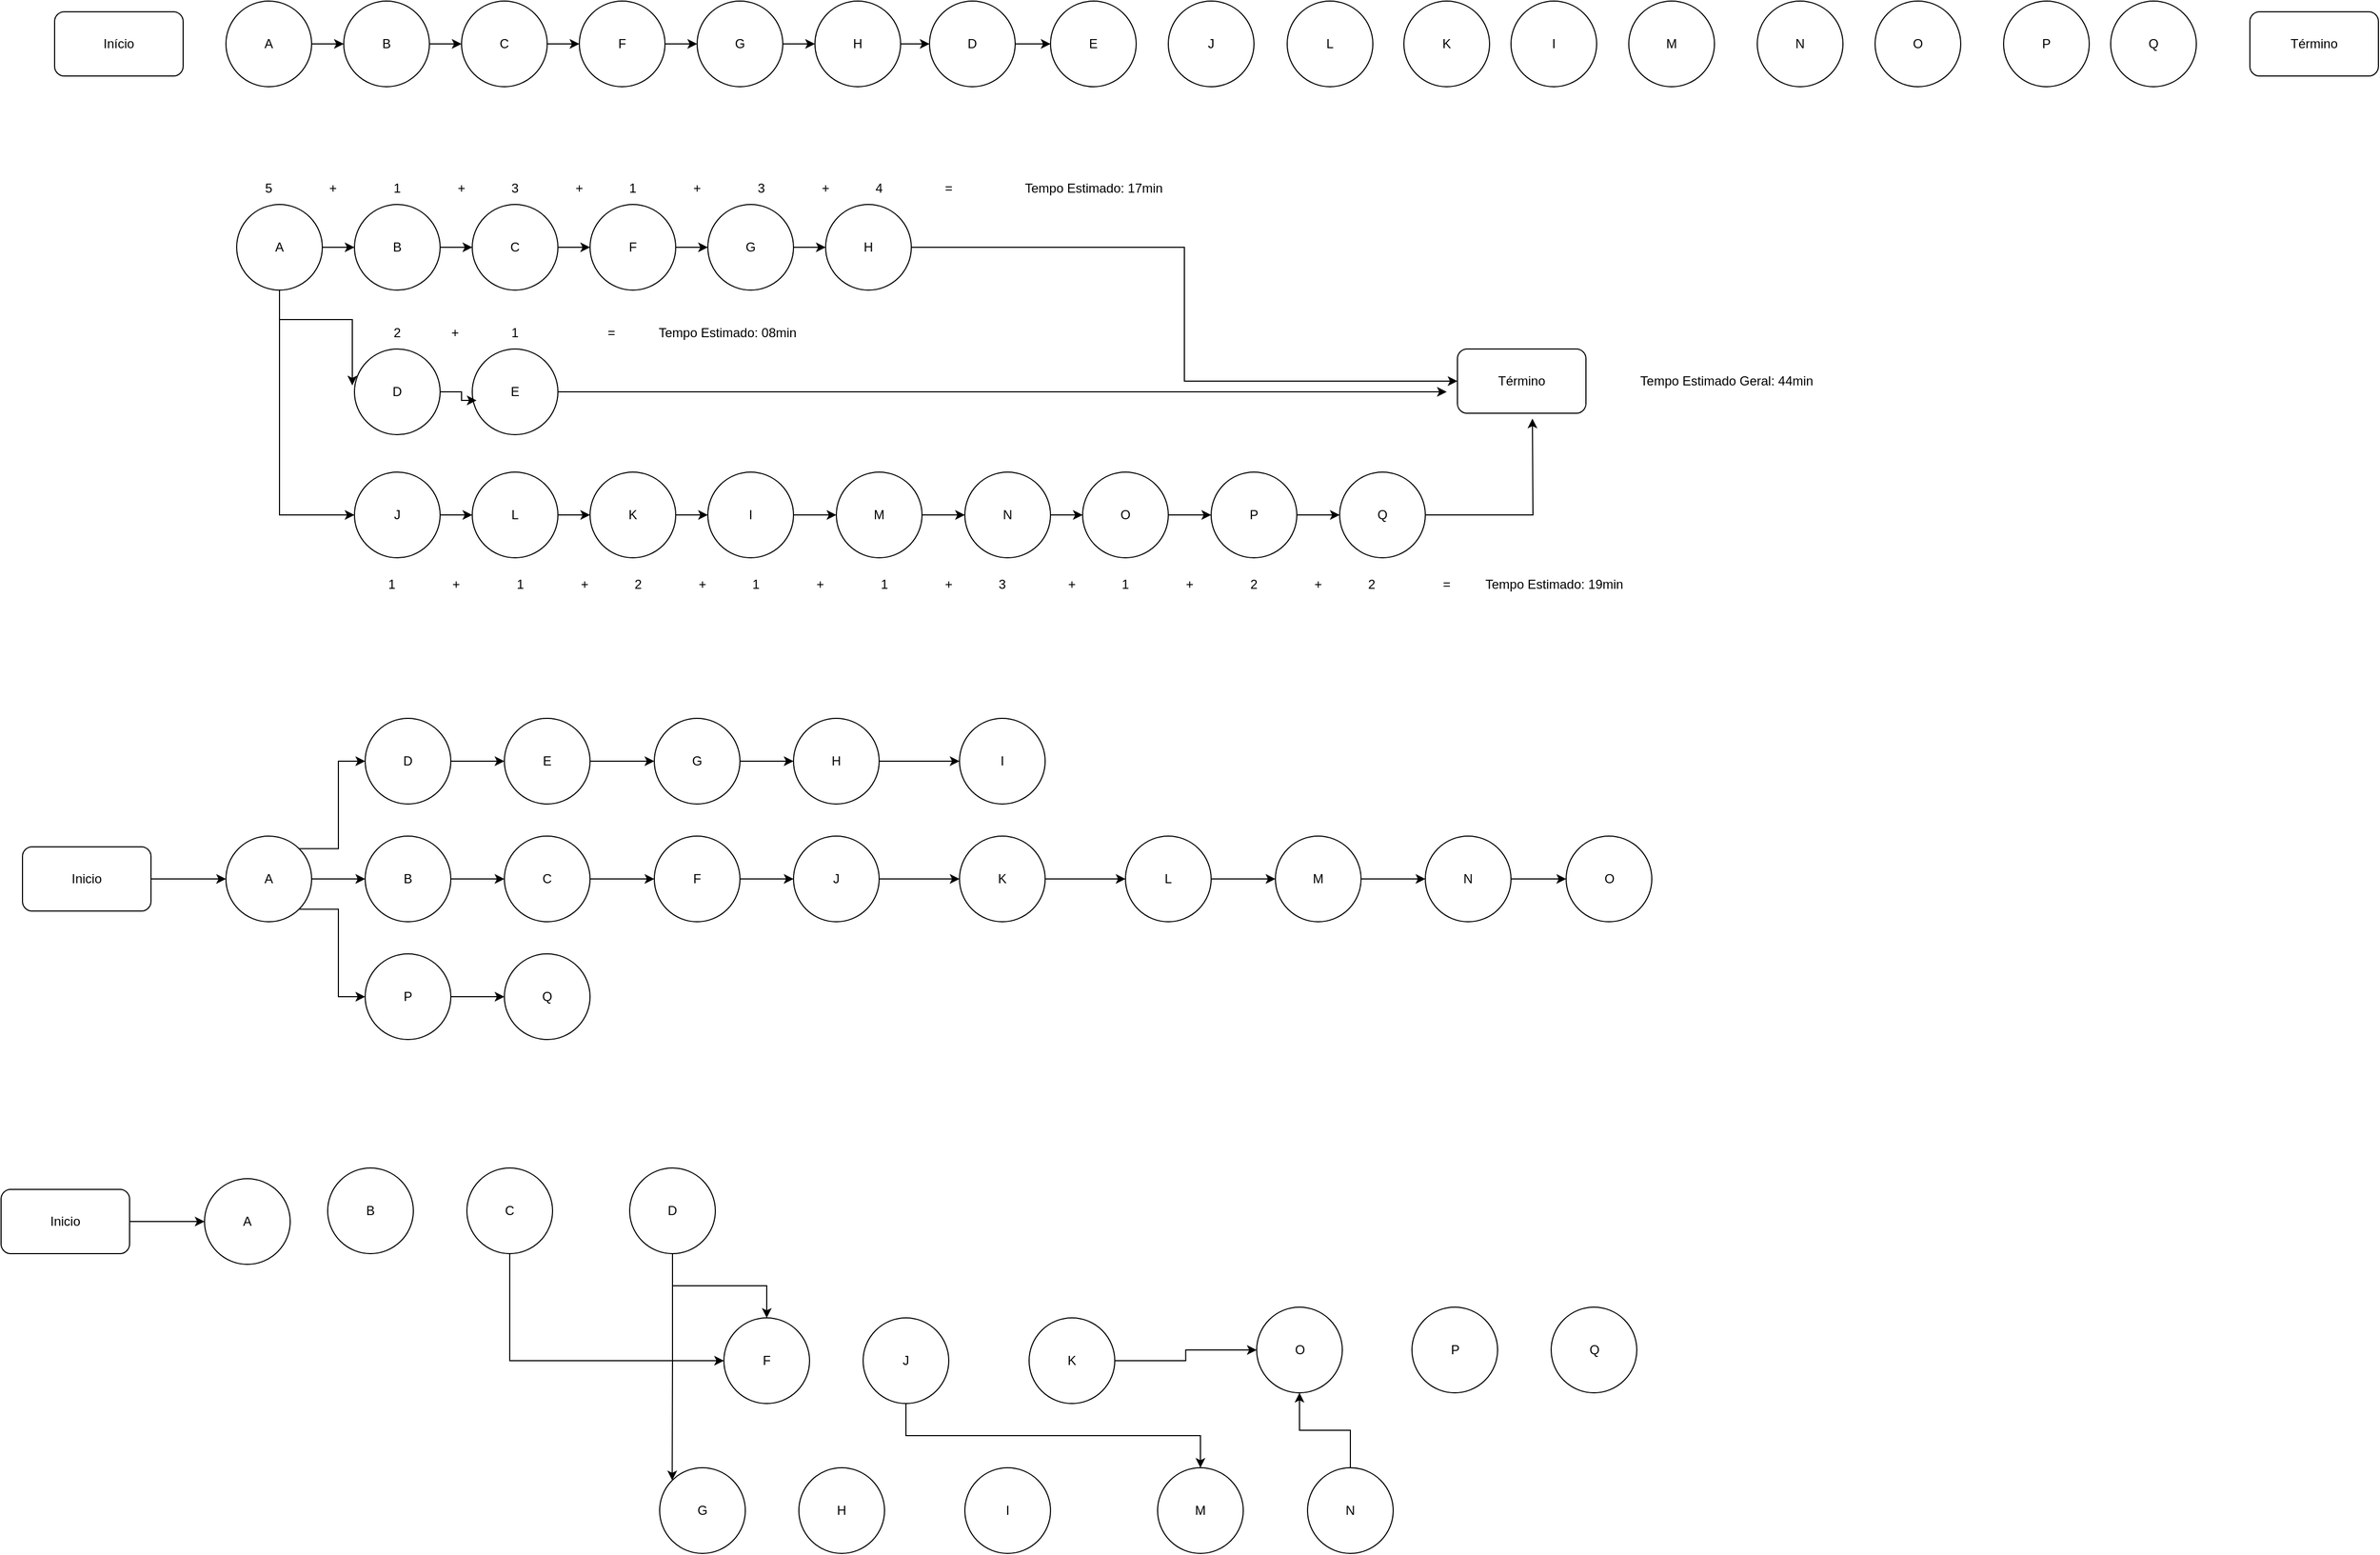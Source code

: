 <mxfile version="22.0.6" type="github">
  <diagram name="Página-1" id="EeEMfRmvSeRJ9JPgg5A5">
    <mxGraphModel dx="2485" dy="897" grid="1" gridSize="10" guides="1" tooltips="1" connect="1" arrows="1" fold="1" page="1" pageScale="1" pageWidth="827" pageHeight="1169" math="0" shadow="0">
      <root>
        <mxCell id="0" />
        <mxCell id="1" parent="0" />
        <mxCell id="ircmWR_Xl4GF2j0K4Pb5-1" value="Início" style="rounded=1;whiteSpace=wrap;html=1;" parent="1" vertex="1">
          <mxGeometry x="10" y="270" width="120" height="60" as="geometry" />
        </mxCell>
        <mxCell id="ircmWR_Xl4GF2j0K4Pb5-17" style="edgeStyle=orthogonalEdgeStyle;rounded=0;orthogonalLoop=1;jettySize=auto;html=1;exitX=1;exitY=0.5;exitDx=0;exitDy=0;" parent="1" source="ircmWR_Xl4GF2j0K4Pb5-3" target="ircmWR_Xl4GF2j0K4Pb5-4" edge="1">
          <mxGeometry relative="1" as="geometry" />
        </mxCell>
        <mxCell id="ircmWR_Xl4GF2j0K4Pb5-3" value="A" style="ellipse;whiteSpace=wrap;html=1;aspect=fixed;" parent="1" vertex="1">
          <mxGeometry x="170" y="260" width="80" height="80" as="geometry" />
        </mxCell>
        <mxCell id="ircmWR_Xl4GF2j0K4Pb5-19" style="edgeStyle=orthogonalEdgeStyle;rounded=0;orthogonalLoop=1;jettySize=auto;html=1;exitX=1;exitY=0.5;exitDx=0;exitDy=0;entryX=0;entryY=0.5;entryDx=0;entryDy=0;" parent="1" source="ircmWR_Xl4GF2j0K4Pb5-4" target="ircmWR_Xl4GF2j0K4Pb5-5" edge="1">
          <mxGeometry relative="1" as="geometry" />
        </mxCell>
        <mxCell id="ircmWR_Xl4GF2j0K4Pb5-4" value="B" style="ellipse;whiteSpace=wrap;html=1;aspect=fixed;" parent="1" vertex="1">
          <mxGeometry x="280" y="260" width="80" height="80" as="geometry" />
        </mxCell>
        <mxCell id="ircmWR_Xl4GF2j0K4Pb5-21" style="edgeStyle=orthogonalEdgeStyle;rounded=0;orthogonalLoop=1;jettySize=auto;html=1;exitX=1;exitY=0.5;exitDx=0;exitDy=0;entryX=0;entryY=0.5;entryDx=0;entryDy=0;" parent="1" source="ircmWR_Xl4GF2j0K4Pb5-5" target="ircmWR_Xl4GF2j0K4Pb5-6" edge="1">
          <mxGeometry relative="1" as="geometry" />
        </mxCell>
        <mxCell id="ircmWR_Xl4GF2j0K4Pb5-5" value="C" style="ellipse;whiteSpace=wrap;html=1;aspect=fixed;" parent="1" vertex="1">
          <mxGeometry x="390" y="260" width="80" height="80" as="geometry" />
        </mxCell>
        <mxCell id="ircmWR_Xl4GF2j0K4Pb5-22" style="edgeStyle=orthogonalEdgeStyle;rounded=0;orthogonalLoop=1;jettySize=auto;html=1;exitX=1;exitY=0.5;exitDx=0;exitDy=0;entryX=0;entryY=0.5;entryDx=0;entryDy=0;" parent="1" source="ircmWR_Xl4GF2j0K4Pb5-6" target="ircmWR_Xl4GF2j0K4Pb5-7" edge="1">
          <mxGeometry relative="1" as="geometry" />
        </mxCell>
        <mxCell id="ircmWR_Xl4GF2j0K4Pb5-6" value="F" style="ellipse;whiteSpace=wrap;html=1;aspect=fixed;" parent="1" vertex="1">
          <mxGeometry x="500" y="260" width="80" height="80" as="geometry" />
        </mxCell>
        <mxCell id="ircmWR_Xl4GF2j0K4Pb5-26" value="" style="edgeStyle=orthogonalEdgeStyle;rounded=0;orthogonalLoop=1;jettySize=auto;html=1;" parent="1" source="ircmWR_Xl4GF2j0K4Pb5-7" target="ircmWR_Xl4GF2j0K4Pb5-25" edge="1">
          <mxGeometry relative="1" as="geometry" />
        </mxCell>
        <mxCell id="ircmWR_Xl4GF2j0K4Pb5-7" value="G" style="ellipse;whiteSpace=wrap;html=1;aspect=fixed;" parent="1" vertex="1">
          <mxGeometry x="610" y="260" width="80" height="80" as="geometry" />
        </mxCell>
        <mxCell id="ircmWR_Xl4GF2j0K4Pb5-28" value="" style="edgeStyle=orthogonalEdgeStyle;rounded=0;orthogonalLoop=1;jettySize=auto;html=1;" parent="1" source="ircmWR_Xl4GF2j0K4Pb5-9" target="ircmWR_Xl4GF2j0K4Pb5-10" edge="1">
          <mxGeometry relative="1" as="geometry" />
        </mxCell>
        <mxCell id="ircmWR_Xl4GF2j0K4Pb5-9" value="D" style="ellipse;whiteSpace=wrap;html=1;aspect=fixed;" parent="1" vertex="1">
          <mxGeometry x="827" y="260" width="80" height="80" as="geometry" />
        </mxCell>
        <mxCell id="ircmWR_Xl4GF2j0K4Pb5-10" value="E" style="ellipse;whiteSpace=wrap;html=1;aspect=fixed;" parent="1" vertex="1">
          <mxGeometry x="940" y="260" width="80" height="80" as="geometry" />
        </mxCell>
        <mxCell id="ircmWR_Xl4GF2j0K4Pb5-11" value="J" style="ellipse;whiteSpace=wrap;html=1;aspect=fixed;" parent="1" vertex="1">
          <mxGeometry x="1050" y="260" width="80" height="80" as="geometry" />
        </mxCell>
        <mxCell id="ircmWR_Xl4GF2j0K4Pb5-27" value="" style="edgeStyle=orthogonalEdgeStyle;rounded=0;orthogonalLoop=1;jettySize=auto;html=1;" parent="1" source="ircmWR_Xl4GF2j0K4Pb5-25" target="ircmWR_Xl4GF2j0K4Pb5-9" edge="1">
          <mxGeometry relative="1" as="geometry" />
        </mxCell>
        <mxCell id="ircmWR_Xl4GF2j0K4Pb5-25" value="H" style="ellipse;whiteSpace=wrap;html=1;aspect=fixed;" parent="1" vertex="1">
          <mxGeometry x="720" y="260" width="80" height="80" as="geometry" />
        </mxCell>
        <mxCell id="ircmWR_Xl4GF2j0K4Pb5-29" value="L" style="ellipse;whiteSpace=wrap;html=1;aspect=fixed;" parent="1" vertex="1">
          <mxGeometry x="1161" y="260" width="80" height="80" as="geometry" />
        </mxCell>
        <mxCell id="ircmWR_Xl4GF2j0K4Pb5-30" value="I" style="ellipse;whiteSpace=wrap;html=1;aspect=fixed;" parent="1" vertex="1">
          <mxGeometry x="1370" y="260" width="80" height="80" as="geometry" />
        </mxCell>
        <mxCell id="ircmWR_Xl4GF2j0K4Pb5-31" value="K" style="ellipse;whiteSpace=wrap;html=1;aspect=fixed;" parent="1" vertex="1">
          <mxGeometry x="1270" y="260" width="80" height="80" as="geometry" />
        </mxCell>
        <mxCell id="ircmWR_Xl4GF2j0K4Pb5-32" value="M" style="ellipse;whiteSpace=wrap;html=1;aspect=fixed;" parent="1" vertex="1">
          <mxGeometry x="1480" y="260" width="80" height="80" as="geometry" />
        </mxCell>
        <mxCell id="ircmWR_Xl4GF2j0K4Pb5-33" value="N" style="ellipse;whiteSpace=wrap;html=1;aspect=fixed;" parent="1" vertex="1">
          <mxGeometry x="1600" y="260" width="80" height="80" as="geometry" />
        </mxCell>
        <mxCell id="ircmWR_Xl4GF2j0K4Pb5-34" value="O" style="ellipse;whiteSpace=wrap;html=1;aspect=fixed;" parent="1" vertex="1">
          <mxGeometry x="1710" y="260" width="80" height="80" as="geometry" />
        </mxCell>
        <mxCell id="ircmWR_Xl4GF2j0K4Pb5-35" value="P" style="ellipse;whiteSpace=wrap;html=1;aspect=fixed;" parent="1" vertex="1">
          <mxGeometry x="1830" y="260" width="80" height="80" as="geometry" />
        </mxCell>
        <mxCell id="ircmWR_Xl4GF2j0K4Pb5-36" value="Q" style="ellipse;whiteSpace=wrap;html=1;aspect=fixed;" parent="1" vertex="1">
          <mxGeometry x="1930" y="260" width="80" height="80" as="geometry" />
        </mxCell>
        <mxCell id="ircmWR_Xl4GF2j0K4Pb5-37" value="Término" style="rounded=1;whiteSpace=wrap;html=1;" parent="1" vertex="1">
          <mxGeometry x="2060" y="270" width="120" height="60" as="geometry" />
        </mxCell>
        <mxCell id="ircmWR_Xl4GF2j0K4Pb5-40" value="D" style="ellipse;whiteSpace=wrap;html=1;aspect=fixed;" parent="1" vertex="1">
          <mxGeometry x="290" y="585" width="80" height="80" as="geometry" />
        </mxCell>
        <mxCell id="ircmWR_Xl4GF2j0K4Pb5-41" style="edgeStyle=orthogonalEdgeStyle;rounded=0;orthogonalLoop=1;jettySize=auto;html=1;exitX=1;exitY=0.5;exitDx=0;exitDy=0;" parent="1" source="ircmWR_Xl4GF2j0K4Pb5-42" target="ircmWR_Xl4GF2j0K4Pb5-44" edge="1">
          <mxGeometry relative="1" as="geometry" />
        </mxCell>
        <mxCell id="KS4emDd78Om9CeZLH3dW-4" style="edgeStyle=orthogonalEdgeStyle;rounded=0;orthogonalLoop=1;jettySize=auto;html=1;entryX=0;entryY=0.5;entryDx=0;entryDy=0;exitX=0.5;exitY=1;exitDx=0;exitDy=0;" parent="1" source="ircmWR_Xl4GF2j0K4Pb5-42" target="ircmWR_Xl4GF2j0K4Pb5-66" edge="1">
          <mxGeometry relative="1" as="geometry" />
        </mxCell>
        <mxCell id="ircmWR_Xl4GF2j0K4Pb5-42" value="A" style="ellipse;whiteSpace=wrap;html=1;aspect=fixed;" parent="1" vertex="1">
          <mxGeometry x="180" y="450" width="80" height="80" as="geometry" />
        </mxCell>
        <mxCell id="ircmWR_Xl4GF2j0K4Pb5-43" style="edgeStyle=orthogonalEdgeStyle;rounded=0;orthogonalLoop=1;jettySize=auto;html=1;exitX=1;exitY=0.5;exitDx=0;exitDy=0;entryX=0;entryY=0.5;entryDx=0;entryDy=0;" parent="1" source="ircmWR_Xl4GF2j0K4Pb5-44" target="ircmWR_Xl4GF2j0K4Pb5-46" edge="1">
          <mxGeometry relative="1" as="geometry" />
        </mxCell>
        <mxCell id="ircmWR_Xl4GF2j0K4Pb5-44" value="B" style="ellipse;whiteSpace=wrap;html=1;aspect=fixed;" parent="1" vertex="1">
          <mxGeometry x="290" y="450" width="80" height="80" as="geometry" />
        </mxCell>
        <mxCell id="ircmWR_Xl4GF2j0K4Pb5-45" style="edgeStyle=orthogonalEdgeStyle;rounded=0;orthogonalLoop=1;jettySize=auto;html=1;exitX=1;exitY=0.5;exitDx=0;exitDy=0;entryX=0;entryY=0.5;entryDx=0;entryDy=0;" parent="1" source="ircmWR_Xl4GF2j0K4Pb5-46" target="ircmWR_Xl4GF2j0K4Pb5-48" edge="1">
          <mxGeometry relative="1" as="geometry" />
        </mxCell>
        <mxCell id="ircmWR_Xl4GF2j0K4Pb5-46" value="C" style="ellipse;whiteSpace=wrap;html=1;aspect=fixed;" parent="1" vertex="1">
          <mxGeometry x="400" y="450" width="80" height="80" as="geometry" />
        </mxCell>
        <mxCell id="ircmWR_Xl4GF2j0K4Pb5-47" style="edgeStyle=orthogonalEdgeStyle;rounded=0;orthogonalLoop=1;jettySize=auto;html=1;exitX=1;exitY=0.5;exitDx=0;exitDy=0;entryX=0;entryY=0.5;entryDx=0;entryDy=0;" parent="1" source="ircmWR_Xl4GF2j0K4Pb5-48" target="ircmWR_Xl4GF2j0K4Pb5-50" edge="1">
          <mxGeometry relative="1" as="geometry" />
        </mxCell>
        <mxCell id="ircmWR_Xl4GF2j0K4Pb5-48" value="F" style="ellipse;whiteSpace=wrap;html=1;aspect=fixed;" parent="1" vertex="1">
          <mxGeometry x="510" y="450" width="80" height="80" as="geometry" />
        </mxCell>
        <mxCell id="ircmWR_Xl4GF2j0K4Pb5-49" value="" style="edgeStyle=orthogonalEdgeStyle;rounded=0;orthogonalLoop=1;jettySize=auto;html=1;" parent="1" source="ircmWR_Xl4GF2j0K4Pb5-50" target="ircmWR_Xl4GF2j0K4Pb5-52" edge="1">
          <mxGeometry relative="1" as="geometry" />
        </mxCell>
        <mxCell id="ircmWR_Xl4GF2j0K4Pb5-50" value="G" style="ellipse;whiteSpace=wrap;html=1;aspect=fixed;" parent="1" vertex="1">
          <mxGeometry x="620" y="450" width="80" height="80" as="geometry" />
        </mxCell>
        <mxCell id="ircmWR_Xl4GF2j0K4Pb5-51" value="" style="edgeStyle=orthogonalEdgeStyle;rounded=0;orthogonalLoop=1;jettySize=auto;html=1;entryX=0;entryY=0.5;entryDx=0;entryDy=0;" parent="1" source="ircmWR_Xl4GF2j0K4Pb5-52" target="ircmWR_Xl4GF2j0K4Pb5-75" edge="1">
          <mxGeometry relative="1" as="geometry">
            <mxPoint x="837" y="490" as="targetPoint" />
          </mxGeometry>
        </mxCell>
        <mxCell id="ircmWR_Xl4GF2j0K4Pb5-52" value="H" style="ellipse;whiteSpace=wrap;html=1;aspect=fixed;" parent="1" vertex="1">
          <mxGeometry x="730" y="450" width="80" height="80" as="geometry" />
        </mxCell>
        <mxCell id="KS4emDd78Om9CeZLH3dW-6" style="edgeStyle=orthogonalEdgeStyle;rounded=0;orthogonalLoop=1;jettySize=auto;html=1;exitX=1;exitY=0.5;exitDx=0;exitDy=0;" parent="1" source="ircmWR_Xl4GF2j0K4Pb5-65" edge="1">
          <mxGeometry relative="1" as="geometry">
            <mxPoint x="1310" y="625" as="targetPoint" />
          </mxGeometry>
        </mxCell>
        <mxCell id="ircmWR_Xl4GF2j0K4Pb5-65" value="E" style="ellipse;whiteSpace=wrap;html=1;aspect=fixed;" parent="1" vertex="1">
          <mxGeometry x="400" y="585" width="80" height="80" as="geometry" />
        </mxCell>
        <mxCell id="KS4emDd78Om9CeZLH3dW-5" style="edgeStyle=orthogonalEdgeStyle;rounded=0;orthogonalLoop=1;jettySize=auto;html=1;exitX=1;exitY=0.5;exitDx=0;exitDy=0;entryX=0;entryY=0.5;entryDx=0;entryDy=0;" parent="1" source="ircmWR_Xl4GF2j0K4Pb5-66" target="ircmWR_Xl4GF2j0K4Pb5-67" edge="1">
          <mxGeometry relative="1" as="geometry" />
        </mxCell>
        <mxCell id="ircmWR_Xl4GF2j0K4Pb5-66" value="J" style="ellipse;whiteSpace=wrap;html=1;aspect=fixed;" parent="1" vertex="1">
          <mxGeometry x="290" y="700" width="80" height="80" as="geometry" />
        </mxCell>
        <mxCell id="KS4emDd78Om9CeZLH3dW-8" style="edgeStyle=orthogonalEdgeStyle;rounded=0;orthogonalLoop=1;jettySize=auto;html=1;exitX=1;exitY=0.5;exitDx=0;exitDy=0;" parent="1" source="ircmWR_Xl4GF2j0K4Pb5-67" target="ircmWR_Xl4GF2j0K4Pb5-68" edge="1">
          <mxGeometry relative="1" as="geometry" />
        </mxCell>
        <mxCell id="ircmWR_Xl4GF2j0K4Pb5-67" value="L" style="ellipse;whiteSpace=wrap;html=1;aspect=fixed;" parent="1" vertex="1">
          <mxGeometry x="400" y="700" width="80" height="80" as="geometry" />
        </mxCell>
        <mxCell id="KS4emDd78Om9CeZLH3dW-9" style="edgeStyle=orthogonalEdgeStyle;rounded=0;orthogonalLoop=1;jettySize=auto;html=1;exitX=1;exitY=0.5;exitDx=0;exitDy=0;entryX=0;entryY=0.5;entryDx=0;entryDy=0;" parent="1" source="ircmWR_Xl4GF2j0K4Pb5-68" target="ircmWR_Xl4GF2j0K4Pb5-69" edge="1">
          <mxGeometry relative="1" as="geometry" />
        </mxCell>
        <mxCell id="ircmWR_Xl4GF2j0K4Pb5-68" value="K" style="ellipse;whiteSpace=wrap;html=1;aspect=fixed;" parent="1" vertex="1">
          <mxGeometry x="510" y="700" width="80" height="80" as="geometry" />
        </mxCell>
        <mxCell id="KS4emDd78Om9CeZLH3dW-10" style="edgeStyle=orthogonalEdgeStyle;rounded=0;orthogonalLoop=1;jettySize=auto;html=1;exitX=1;exitY=0.5;exitDx=0;exitDy=0;entryX=0;entryY=0.5;entryDx=0;entryDy=0;" parent="1" source="ircmWR_Xl4GF2j0K4Pb5-69" target="ircmWR_Xl4GF2j0K4Pb5-70" edge="1">
          <mxGeometry relative="1" as="geometry" />
        </mxCell>
        <mxCell id="ircmWR_Xl4GF2j0K4Pb5-69" value="I" style="ellipse;whiteSpace=wrap;html=1;aspect=fixed;" parent="1" vertex="1">
          <mxGeometry x="620" y="700" width="80" height="80" as="geometry" />
        </mxCell>
        <mxCell id="KS4emDd78Om9CeZLH3dW-11" style="edgeStyle=orthogonalEdgeStyle;rounded=0;orthogonalLoop=1;jettySize=auto;html=1;exitX=1;exitY=0.5;exitDx=0;exitDy=0;entryX=0;entryY=0.5;entryDx=0;entryDy=0;" parent="1" source="ircmWR_Xl4GF2j0K4Pb5-70" target="ircmWR_Xl4GF2j0K4Pb5-71" edge="1">
          <mxGeometry relative="1" as="geometry" />
        </mxCell>
        <mxCell id="ircmWR_Xl4GF2j0K4Pb5-70" value="M" style="ellipse;whiteSpace=wrap;html=1;aspect=fixed;" parent="1" vertex="1">
          <mxGeometry x="740" y="700" width="80" height="80" as="geometry" />
        </mxCell>
        <mxCell id="KS4emDd78Om9CeZLH3dW-12" style="edgeStyle=orthogonalEdgeStyle;rounded=0;orthogonalLoop=1;jettySize=auto;html=1;exitX=1;exitY=0.5;exitDx=0;exitDy=0;entryX=0;entryY=0.5;entryDx=0;entryDy=0;" parent="1" source="ircmWR_Xl4GF2j0K4Pb5-71" target="ircmWR_Xl4GF2j0K4Pb5-72" edge="1">
          <mxGeometry relative="1" as="geometry" />
        </mxCell>
        <mxCell id="ircmWR_Xl4GF2j0K4Pb5-71" value="N" style="ellipse;whiteSpace=wrap;html=1;aspect=fixed;" parent="1" vertex="1">
          <mxGeometry x="860" y="700" width="80" height="80" as="geometry" />
        </mxCell>
        <mxCell id="KS4emDd78Om9CeZLH3dW-13" style="edgeStyle=orthogonalEdgeStyle;rounded=0;orthogonalLoop=1;jettySize=auto;html=1;exitX=1;exitY=0.5;exitDx=0;exitDy=0;" parent="1" source="ircmWR_Xl4GF2j0K4Pb5-72" target="ircmWR_Xl4GF2j0K4Pb5-73" edge="1">
          <mxGeometry relative="1" as="geometry" />
        </mxCell>
        <mxCell id="ircmWR_Xl4GF2j0K4Pb5-72" value="O" style="ellipse;whiteSpace=wrap;html=1;aspect=fixed;" parent="1" vertex="1">
          <mxGeometry x="970" y="700" width="80" height="80" as="geometry" />
        </mxCell>
        <mxCell id="KS4emDd78Om9CeZLH3dW-14" style="edgeStyle=orthogonalEdgeStyle;rounded=0;orthogonalLoop=1;jettySize=auto;html=1;exitX=1;exitY=0.5;exitDx=0;exitDy=0;" parent="1" source="ircmWR_Xl4GF2j0K4Pb5-73" target="ircmWR_Xl4GF2j0K4Pb5-74" edge="1">
          <mxGeometry relative="1" as="geometry" />
        </mxCell>
        <mxCell id="ircmWR_Xl4GF2j0K4Pb5-73" value="P" style="ellipse;whiteSpace=wrap;html=1;aspect=fixed;" parent="1" vertex="1">
          <mxGeometry x="1090" y="700" width="80" height="80" as="geometry" />
        </mxCell>
        <mxCell id="KS4emDd78Om9CeZLH3dW-7" style="edgeStyle=orthogonalEdgeStyle;rounded=0;orthogonalLoop=1;jettySize=auto;html=1;exitX=1;exitY=0.5;exitDx=0;exitDy=0;" parent="1" source="ircmWR_Xl4GF2j0K4Pb5-74" edge="1">
          <mxGeometry relative="1" as="geometry">
            <mxPoint x="1390" y="650" as="targetPoint" />
          </mxGeometry>
        </mxCell>
        <mxCell id="ircmWR_Xl4GF2j0K4Pb5-74" value="Q" style="ellipse;whiteSpace=wrap;html=1;aspect=fixed;" parent="1" vertex="1">
          <mxGeometry x="1210" y="700" width="80" height="80" as="geometry" />
        </mxCell>
        <mxCell id="ircmWR_Xl4GF2j0K4Pb5-75" value="Término" style="rounded=1;whiteSpace=wrap;html=1;" parent="1" vertex="1">
          <mxGeometry x="1320" y="585" width="120" height="60" as="geometry" />
        </mxCell>
        <mxCell id="KS4emDd78Om9CeZLH3dW-1" style="edgeStyle=orthogonalEdgeStyle;rounded=0;orthogonalLoop=1;jettySize=auto;html=1;exitX=0.5;exitY=1;exitDx=0;exitDy=0;entryX=-0.025;entryY=0.425;entryDx=0;entryDy=0;entryPerimeter=0;" parent="1" source="ircmWR_Xl4GF2j0K4Pb5-42" target="ircmWR_Xl4GF2j0K4Pb5-40" edge="1">
          <mxGeometry relative="1" as="geometry" />
        </mxCell>
        <mxCell id="KS4emDd78Om9CeZLH3dW-3" style="edgeStyle=orthogonalEdgeStyle;rounded=0;orthogonalLoop=1;jettySize=auto;html=1;entryX=0.05;entryY=0.6;entryDx=0;entryDy=0;entryPerimeter=0;" parent="1" source="ircmWR_Xl4GF2j0K4Pb5-40" target="ircmWR_Xl4GF2j0K4Pb5-65" edge="1">
          <mxGeometry relative="1" as="geometry" />
        </mxCell>
        <mxCell id="KS4emDd78Om9CeZLH3dW-15" value="5" style="text;html=1;strokeColor=none;fillColor=none;align=center;verticalAlign=middle;whiteSpace=wrap;rounded=0;" parent="1" vertex="1">
          <mxGeometry x="180" y="420" width="60" height="30" as="geometry" />
        </mxCell>
        <mxCell id="KS4emDd78Om9CeZLH3dW-16" value="1" style="text;html=1;strokeColor=none;fillColor=none;align=center;verticalAlign=middle;whiteSpace=wrap;rounded=0;" parent="1" vertex="1">
          <mxGeometry x="300" y="420" width="60" height="30" as="geometry" />
        </mxCell>
        <mxCell id="KS4emDd78Om9CeZLH3dW-17" value="3" style="text;html=1;strokeColor=none;fillColor=none;align=center;verticalAlign=middle;whiteSpace=wrap;rounded=0;" parent="1" vertex="1">
          <mxGeometry x="410" y="420" width="60" height="30" as="geometry" />
        </mxCell>
        <mxCell id="KS4emDd78Om9CeZLH3dW-18" value="+" style="text;html=1;strokeColor=none;fillColor=none;align=center;verticalAlign=middle;whiteSpace=wrap;rounded=0;" parent="1" vertex="1">
          <mxGeometry x="360" y="420" width="60" height="30" as="geometry" />
        </mxCell>
        <mxCell id="KS4emDd78Om9CeZLH3dW-19" value="+" style="text;html=1;strokeColor=none;fillColor=none;align=center;verticalAlign=middle;whiteSpace=wrap;rounded=0;" parent="1" vertex="1">
          <mxGeometry x="240" y="420" width="60" height="30" as="geometry" />
        </mxCell>
        <mxCell id="KS4emDd78Om9CeZLH3dW-20" value="1" style="text;html=1;strokeColor=none;fillColor=none;align=center;verticalAlign=middle;whiteSpace=wrap;rounded=0;" parent="1" vertex="1">
          <mxGeometry x="520" y="420" width="60" height="30" as="geometry" />
        </mxCell>
        <mxCell id="KS4emDd78Om9CeZLH3dW-21" value="3" style="text;html=1;strokeColor=none;fillColor=none;align=center;verticalAlign=middle;whiteSpace=wrap;rounded=0;" parent="1" vertex="1">
          <mxGeometry x="640" y="420" width="60" height="30" as="geometry" />
        </mxCell>
        <mxCell id="KS4emDd78Om9CeZLH3dW-22" value="4" style="text;html=1;strokeColor=none;fillColor=none;align=center;verticalAlign=middle;whiteSpace=wrap;rounded=0;" parent="1" vertex="1">
          <mxGeometry x="750" y="420" width="60" height="30" as="geometry" />
        </mxCell>
        <mxCell id="KS4emDd78Om9CeZLH3dW-23" value="+" style="text;html=1;strokeColor=none;fillColor=none;align=center;verticalAlign=middle;whiteSpace=wrap;rounded=0;" parent="1" vertex="1">
          <mxGeometry x="700" y="420" width="60" height="30" as="geometry" />
        </mxCell>
        <mxCell id="KS4emDd78Om9CeZLH3dW-24" value="+" style="text;html=1;strokeColor=none;fillColor=none;align=center;verticalAlign=middle;whiteSpace=wrap;rounded=0;" parent="1" vertex="1">
          <mxGeometry x="580" y="420" width="60" height="30" as="geometry" />
        </mxCell>
        <mxCell id="KS4emDd78Om9CeZLH3dW-25" value="1" style="text;html=1;strokeColor=none;fillColor=none;align=center;verticalAlign=middle;whiteSpace=wrap;rounded=0;" parent="1" vertex="1">
          <mxGeometry x="295" y="790" width="60" height="30" as="geometry" />
        </mxCell>
        <mxCell id="KS4emDd78Om9CeZLH3dW-26" value="1" style="text;html=1;strokeColor=none;fillColor=none;align=center;verticalAlign=middle;whiteSpace=wrap;rounded=0;" parent="1" vertex="1">
          <mxGeometry x="415" y="790" width="60" height="30" as="geometry" />
        </mxCell>
        <mxCell id="KS4emDd78Om9CeZLH3dW-27" value="2" style="text;html=1;strokeColor=none;fillColor=none;align=center;verticalAlign=middle;whiteSpace=wrap;rounded=0;" parent="1" vertex="1">
          <mxGeometry x="525" y="790" width="60" height="30" as="geometry" />
        </mxCell>
        <mxCell id="KS4emDd78Om9CeZLH3dW-28" value="+" style="text;html=1;strokeColor=none;fillColor=none;align=center;verticalAlign=middle;whiteSpace=wrap;rounded=0;" parent="1" vertex="1">
          <mxGeometry x="475" y="790" width="60" height="30" as="geometry" />
        </mxCell>
        <mxCell id="KS4emDd78Om9CeZLH3dW-29" value="+" style="text;html=1;strokeColor=none;fillColor=none;align=center;verticalAlign=middle;whiteSpace=wrap;rounded=0;" parent="1" vertex="1">
          <mxGeometry x="355" y="790" width="60" height="30" as="geometry" />
        </mxCell>
        <mxCell id="KS4emDd78Om9CeZLH3dW-30" value="1" style="text;html=1;strokeColor=none;fillColor=none;align=center;verticalAlign=middle;whiteSpace=wrap;rounded=0;" parent="1" vertex="1">
          <mxGeometry x="635" y="790" width="60" height="30" as="geometry" />
        </mxCell>
        <mxCell id="KS4emDd78Om9CeZLH3dW-31" value="1" style="text;html=1;strokeColor=none;fillColor=none;align=center;verticalAlign=middle;whiteSpace=wrap;rounded=0;" parent="1" vertex="1">
          <mxGeometry x="755" y="790" width="60" height="30" as="geometry" />
        </mxCell>
        <mxCell id="KS4emDd78Om9CeZLH3dW-32" value="3" style="text;html=1;strokeColor=none;fillColor=none;align=center;verticalAlign=middle;whiteSpace=wrap;rounded=0;" parent="1" vertex="1">
          <mxGeometry x="865" y="790" width="60" height="30" as="geometry" />
        </mxCell>
        <mxCell id="KS4emDd78Om9CeZLH3dW-33" value="+" style="text;html=1;strokeColor=none;fillColor=none;align=center;verticalAlign=middle;whiteSpace=wrap;rounded=0;" parent="1" vertex="1">
          <mxGeometry x="815" y="790" width="60" height="30" as="geometry" />
        </mxCell>
        <mxCell id="KS4emDd78Om9CeZLH3dW-34" value="+" style="text;html=1;strokeColor=none;fillColor=none;align=center;verticalAlign=middle;whiteSpace=wrap;rounded=0;" parent="1" vertex="1">
          <mxGeometry x="695" y="790" width="60" height="30" as="geometry" />
        </mxCell>
        <mxCell id="KS4emDd78Om9CeZLH3dW-35" value="1" style="text;html=1;strokeColor=none;fillColor=none;align=center;verticalAlign=middle;whiteSpace=wrap;rounded=0;" parent="1" vertex="1">
          <mxGeometry x="980" y="790" width="60" height="30" as="geometry" />
        </mxCell>
        <mxCell id="KS4emDd78Om9CeZLH3dW-36" value="2" style="text;html=1;strokeColor=none;fillColor=none;align=center;verticalAlign=middle;whiteSpace=wrap;rounded=0;" parent="1" vertex="1">
          <mxGeometry x="1100" y="790" width="60" height="30" as="geometry" />
        </mxCell>
        <mxCell id="KS4emDd78Om9CeZLH3dW-37" value="2" style="text;html=1;strokeColor=none;fillColor=none;align=center;verticalAlign=middle;whiteSpace=wrap;rounded=0;" parent="1" vertex="1">
          <mxGeometry x="1210" y="790" width="60" height="30" as="geometry" />
        </mxCell>
        <mxCell id="KS4emDd78Om9CeZLH3dW-38" value="+" style="text;html=1;strokeColor=none;fillColor=none;align=center;verticalAlign=middle;whiteSpace=wrap;rounded=0;" parent="1" vertex="1">
          <mxGeometry x="1160" y="790" width="60" height="30" as="geometry" />
        </mxCell>
        <mxCell id="KS4emDd78Om9CeZLH3dW-39" value="+" style="text;html=1;strokeColor=none;fillColor=none;align=center;verticalAlign=middle;whiteSpace=wrap;rounded=0;" parent="1" vertex="1">
          <mxGeometry x="1040" y="790" width="60" height="30" as="geometry" />
        </mxCell>
        <mxCell id="KS4emDd78Om9CeZLH3dW-40" value="+" style="text;html=1;strokeColor=none;fillColor=none;align=center;verticalAlign=middle;whiteSpace=wrap;rounded=0;" parent="1" vertex="1">
          <mxGeometry x="470" y="420" width="60" height="30" as="geometry" />
        </mxCell>
        <mxCell id="KS4emDd78Om9CeZLH3dW-41" value="+" style="text;html=1;strokeColor=none;fillColor=none;align=center;verticalAlign=middle;whiteSpace=wrap;rounded=0;" parent="1" vertex="1">
          <mxGeometry x="585" y="790" width="60" height="30" as="geometry" />
        </mxCell>
        <mxCell id="KS4emDd78Om9CeZLH3dW-42" value="2" style="text;html=1;strokeColor=none;fillColor=none;align=center;verticalAlign=middle;whiteSpace=wrap;rounded=0;" parent="1" vertex="1">
          <mxGeometry x="300" y="555" width="60" height="30" as="geometry" />
        </mxCell>
        <mxCell id="KS4emDd78Om9CeZLH3dW-43" value="1" style="text;html=1;strokeColor=none;fillColor=none;align=center;verticalAlign=middle;whiteSpace=wrap;rounded=0;" parent="1" vertex="1">
          <mxGeometry x="410" y="555" width="60" height="30" as="geometry" />
        </mxCell>
        <mxCell id="KS4emDd78Om9CeZLH3dW-44" value="+" style="text;html=1;strokeColor=none;fillColor=none;align=center;verticalAlign=middle;whiteSpace=wrap;rounded=0;" parent="1" vertex="1">
          <mxGeometry x="354" y="555" width="60" height="30" as="geometry" />
        </mxCell>
        <mxCell id="KS4emDd78Om9CeZLH3dW-45" value="+" style="text;html=1;strokeColor=none;fillColor=none;align=center;verticalAlign=middle;whiteSpace=wrap;rounded=0;" parent="1" vertex="1">
          <mxGeometry x="930" y="790" width="60" height="30" as="geometry" />
        </mxCell>
        <mxCell id="KS4emDd78Om9CeZLH3dW-46" value="=" style="text;html=1;strokeColor=none;fillColor=none;align=center;verticalAlign=middle;whiteSpace=wrap;rounded=0;" parent="1" vertex="1">
          <mxGeometry x="1280" y="790" width="60" height="30" as="geometry" />
        </mxCell>
        <mxCell id="KS4emDd78Om9CeZLH3dW-47" value="=" style="text;html=1;strokeColor=none;fillColor=none;align=center;verticalAlign=middle;whiteSpace=wrap;rounded=0;" parent="1" vertex="1">
          <mxGeometry x="500" y="555" width="60" height="30" as="geometry" />
        </mxCell>
        <mxCell id="KS4emDd78Om9CeZLH3dW-48" value="=" style="text;html=1;strokeColor=none;fillColor=none;align=center;verticalAlign=middle;whiteSpace=wrap;rounded=0;" parent="1" vertex="1">
          <mxGeometry x="815" y="420" width="60" height="30" as="geometry" />
        </mxCell>
        <mxCell id="KS4emDd78Om9CeZLH3dW-49" value="Tempo Estimado: 17min " style="text;html=1;strokeColor=none;fillColor=none;align=center;verticalAlign=middle;whiteSpace=wrap;rounded=0;" parent="1" vertex="1">
          <mxGeometry x="888.5" y="420" width="183" height="30" as="geometry" />
        </mxCell>
        <mxCell id="KS4emDd78Om9CeZLH3dW-51" value="Tempo Estimado: 08min " style="text;html=1;strokeColor=none;fillColor=none;align=center;verticalAlign=middle;whiteSpace=wrap;rounded=0;" parent="1" vertex="1">
          <mxGeometry x="547" y="555" width="183" height="30" as="geometry" />
        </mxCell>
        <mxCell id="KS4emDd78Om9CeZLH3dW-52" value="Tempo Estimado: 19min " style="text;html=1;strokeColor=none;fillColor=none;align=center;verticalAlign=middle;whiteSpace=wrap;rounded=0;" parent="1" vertex="1">
          <mxGeometry x="1318.5" y="790" width="183" height="30" as="geometry" />
        </mxCell>
        <mxCell id="KS4emDd78Om9CeZLH3dW-53" value="Tempo Estimado Geral: 44min " style="text;html=1;strokeColor=none;fillColor=none;align=center;verticalAlign=middle;whiteSpace=wrap;rounded=0;" parent="1" vertex="1">
          <mxGeometry x="1480" y="600" width="183" height="30" as="geometry" />
        </mxCell>
        <mxCell id="JCgPp3oasXsGVFcbqvuT-49" style="edgeStyle=orthogonalEdgeStyle;rounded=0;orthogonalLoop=1;jettySize=auto;html=1;exitX=1;exitY=0.5;exitDx=0;exitDy=0;entryX=0;entryY=0.5;entryDx=0;entryDy=0;" edge="1" parent="1" source="JCgPp3oasXsGVFcbqvuT-1" target="JCgPp3oasXsGVFcbqvuT-8">
          <mxGeometry relative="1" as="geometry" />
        </mxCell>
        <mxCell id="JCgPp3oasXsGVFcbqvuT-1" value="D" style="ellipse;whiteSpace=wrap;html=1;aspect=fixed;" vertex="1" parent="1">
          <mxGeometry x="300" y="930" width="80" height="80" as="geometry" />
        </mxCell>
        <mxCell id="JCgPp3oasXsGVFcbqvuT-21" style="edgeStyle=orthogonalEdgeStyle;rounded=0;orthogonalLoop=1;jettySize=auto;html=1;exitX=1;exitY=0.5;exitDx=0;exitDy=0;entryX=0;entryY=0.5;entryDx=0;entryDy=0;" edge="1" parent="1" source="JCgPp3oasXsGVFcbqvuT-2" target="JCgPp3oasXsGVFcbqvuT-3">
          <mxGeometry relative="1" as="geometry" />
        </mxCell>
        <mxCell id="JCgPp3oasXsGVFcbqvuT-22" style="edgeStyle=orthogonalEdgeStyle;rounded=0;orthogonalLoop=1;jettySize=auto;html=1;exitX=1;exitY=0;exitDx=0;exitDy=0;entryX=0;entryY=0.5;entryDx=0;entryDy=0;" edge="1" parent="1" source="JCgPp3oasXsGVFcbqvuT-2" target="JCgPp3oasXsGVFcbqvuT-1">
          <mxGeometry relative="1" as="geometry" />
        </mxCell>
        <mxCell id="JCgPp3oasXsGVFcbqvuT-23" style="edgeStyle=orthogonalEdgeStyle;rounded=0;orthogonalLoop=1;jettySize=auto;html=1;exitX=1;exitY=1;exitDx=0;exitDy=0;entryX=0;entryY=0.5;entryDx=0;entryDy=0;" edge="1" parent="1" source="JCgPp3oasXsGVFcbqvuT-2" target="JCgPp3oasXsGVFcbqvuT-16">
          <mxGeometry relative="1" as="geometry">
            <mxPoint x="300" y="1200" as="targetPoint" />
          </mxGeometry>
        </mxCell>
        <mxCell id="JCgPp3oasXsGVFcbqvuT-2" value="A" style="ellipse;whiteSpace=wrap;html=1;aspect=fixed;" vertex="1" parent="1">
          <mxGeometry x="170" y="1040" width="80" height="80" as="geometry" />
        </mxCell>
        <mxCell id="JCgPp3oasXsGVFcbqvuT-53" style="edgeStyle=orthogonalEdgeStyle;rounded=0;orthogonalLoop=1;jettySize=auto;html=1;exitX=1;exitY=0.5;exitDx=0;exitDy=0;" edge="1" parent="1" source="JCgPp3oasXsGVFcbqvuT-3" target="JCgPp3oasXsGVFcbqvuT-4">
          <mxGeometry relative="1" as="geometry" />
        </mxCell>
        <mxCell id="JCgPp3oasXsGVFcbqvuT-3" value="B" style="ellipse;whiteSpace=wrap;html=1;aspect=fixed;" vertex="1" parent="1">
          <mxGeometry x="300" y="1040" width="80" height="80" as="geometry" />
        </mxCell>
        <mxCell id="JCgPp3oasXsGVFcbqvuT-54" style="edgeStyle=orthogonalEdgeStyle;rounded=0;orthogonalLoop=1;jettySize=auto;html=1;exitX=1;exitY=0.5;exitDx=0;exitDy=0;entryX=0;entryY=0.5;entryDx=0;entryDy=0;" edge="1" parent="1" source="JCgPp3oasXsGVFcbqvuT-4" target="JCgPp3oasXsGVFcbqvuT-5">
          <mxGeometry relative="1" as="geometry" />
        </mxCell>
        <mxCell id="JCgPp3oasXsGVFcbqvuT-4" value="C" style="ellipse;whiteSpace=wrap;html=1;aspect=fixed;" vertex="1" parent="1">
          <mxGeometry x="430" y="1040" width="80" height="80" as="geometry" />
        </mxCell>
        <mxCell id="JCgPp3oasXsGVFcbqvuT-55" style="edgeStyle=orthogonalEdgeStyle;rounded=0;orthogonalLoop=1;jettySize=auto;html=1;exitX=1;exitY=0.5;exitDx=0;exitDy=0;" edge="1" parent="1" source="JCgPp3oasXsGVFcbqvuT-5" target="JCgPp3oasXsGVFcbqvuT-9">
          <mxGeometry relative="1" as="geometry" />
        </mxCell>
        <mxCell id="JCgPp3oasXsGVFcbqvuT-5" value="F" style="ellipse;whiteSpace=wrap;html=1;aspect=fixed;" vertex="1" parent="1">
          <mxGeometry x="570" y="1040" width="80" height="80" as="geometry" />
        </mxCell>
        <mxCell id="JCgPp3oasXsGVFcbqvuT-51" style="edgeStyle=orthogonalEdgeStyle;rounded=0;orthogonalLoop=1;jettySize=auto;html=1;exitX=1;exitY=0.5;exitDx=0;exitDy=0;" edge="1" parent="1" source="JCgPp3oasXsGVFcbqvuT-6" target="JCgPp3oasXsGVFcbqvuT-7">
          <mxGeometry relative="1" as="geometry" />
        </mxCell>
        <mxCell id="JCgPp3oasXsGVFcbqvuT-6" value="G" style="ellipse;whiteSpace=wrap;html=1;aspect=fixed;" vertex="1" parent="1">
          <mxGeometry x="570" y="930" width="80" height="80" as="geometry" />
        </mxCell>
        <mxCell id="JCgPp3oasXsGVFcbqvuT-52" style="edgeStyle=orthogonalEdgeStyle;rounded=0;orthogonalLoop=1;jettySize=auto;html=1;exitX=1;exitY=0.5;exitDx=0;exitDy=0;" edge="1" parent="1" source="JCgPp3oasXsGVFcbqvuT-7" target="JCgPp3oasXsGVFcbqvuT-12">
          <mxGeometry relative="1" as="geometry" />
        </mxCell>
        <mxCell id="JCgPp3oasXsGVFcbqvuT-7" value="H" style="ellipse;whiteSpace=wrap;html=1;aspect=fixed;" vertex="1" parent="1">
          <mxGeometry x="700" y="930" width="80" height="80" as="geometry" />
        </mxCell>
        <mxCell id="JCgPp3oasXsGVFcbqvuT-50" style="edgeStyle=orthogonalEdgeStyle;rounded=0;orthogonalLoop=1;jettySize=auto;html=1;exitX=1;exitY=0.5;exitDx=0;exitDy=0;" edge="1" parent="1" source="JCgPp3oasXsGVFcbqvuT-8" target="JCgPp3oasXsGVFcbqvuT-6">
          <mxGeometry relative="1" as="geometry" />
        </mxCell>
        <mxCell id="JCgPp3oasXsGVFcbqvuT-8" value="E" style="ellipse;whiteSpace=wrap;html=1;aspect=fixed;" vertex="1" parent="1">
          <mxGeometry x="430" y="930" width="80" height="80" as="geometry" />
        </mxCell>
        <mxCell id="JCgPp3oasXsGVFcbqvuT-56" style="edgeStyle=orthogonalEdgeStyle;rounded=0;orthogonalLoop=1;jettySize=auto;html=1;exitX=1;exitY=0.5;exitDx=0;exitDy=0;entryX=0;entryY=0.5;entryDx=0;entryDy=0;" edge="1" parent="1" source="JCgPp3oasXsGVFcbqvuT-9" target="JCgPp3oasXsGVFcbqvuT-11">
          <mxGeometry relative="1" as="geometry" />
        </mxCell>
        <mxCell id="JCgPp3oasXsGVFcbqvuT-9" value="J" style="ellipse;whiteSpace=wrap;html=1;aspect=fixed;" vertex="1" parent="1">
          <mxGeometry x="700" y="1040" width="80" height="80" as="geometry" />
        </mxCell>
        <mxCell id="JCgPp3oasXsGVFcbqvuT-58" style="edgeStyle=orthogonalEdgeStyle;rounded=0;orthogonalLoop=1;jettySize=auto;html=1;exitX=1;exitY=0.5;exitDx=0;exitDy=0;entryX=0;entryY=0.5;entryDx=0;entryDy=0;" edge="1" parent="1" source="JCgPp3oasXsGVFcbqvuT-10" target="JCgPp3oasXsGVFcbqvuT-13">
          <mxGeometry relative="1" as="geometry" />
        </mxCell>
        <mxCell id="JCgPp3oasXsGVFcbqvuT-10" value="L" style="ellipse;whiteSpace=wrap;html=1;aspect=fixed;" vertex="1" parent="1">
          <mxGeometry x="1010" y="1040" width="80" height="80" as="geometry" />
        </mxCell>
        <mxCell id="JCgPp3oasXsGVFcbqvuT-57" style="edgeStyle=orthogonalEdgeStyle;rounded=0;orthogonalLoop=1;jettySize=auto;html=1;exitX=1;exitY=0.5;exitDx=0;exitDy=0;entryX=0;entryY=0.5;entryDx=0;entryDy=0;" edge="1" parent="1" source="JCgPp3oasXsGVFcbqvuT-11" target="JCgPp3oasXsGVFcbqvuT-10">
          <mxGeometry relative="1" as="geometry" />
        </mxCell>
        <mxCell id="JCgPp3oasXsGVFcbqvuT-11" value="K" style="ellipse;whiteSpace=wrap;html=1;aspect=fixed;" vertex="1" parent="1">
          <mxGeometry x="855" y="1040" width="80" height="80" as="geometry" />
        </mxCell>
        <mxCell id="JCgPp3oasXsGVFcbqvuT-12" value="I" style="ellipse;whiteSpace=wrap;html=1;aspect=fixed;" vertex="1" parent="1">
          <mxGeometry x="855" y="930" width="80" height="80" as="geometry" />
        </mxCell>
        <mxCell id="JCgPp3oasXsGVFcbqvuT-59" style="edgeStyle=orthogonalEdgeStyle;rounded=0;orthogonalLoop=1;jettySize=auto;html=1;exitX=1;exitY=0.5;exitDx=0;exitDy=0;entryX=0;entryY=0.5;entryDx=0;entryDy=0;" edge="1" parent="1" source="JCgPp3oasXsGVFcbqvuT-13" target="JCgPp3oasXsGVFcbqvuT-14">
          <mxGeometry relative="1" as="geometry" />
        </mxCell>
        <mxCell id="JCgPp3oasXsGVFcbqvuT-13" value="M" style="ellipse;whiteSpace=wrap;html=1;aspect=fixed;" vertex="1" parent="1">
          <mxGeometry x="1150" y="1040" width="80" height="80" as="geometry" />
        </mxCell>
        <mxCell id="JCgPp3oasXsGVFcbqvuT-60" style="edgeStyle=orthogonalEdgeStyle;rounded=0;orthogonalLoop=1;jettySize=auto;html=1;exitX=1;exitY=0.5;exitDx=0;exitDy=0;" edge="1" parent="1" source="JCgPp3oasXsGVFcbqvuT-14" target="JCgPp3oasXsGVFcbqvuT-24">
          <mxGeometry relative="1" as="geometry" />
        </mxCell>
        <mxCell id="JCgPp3oasXsGVFcbqvuT-14" value="N" style="ellipse;whiteSpace=wrap;html=1;aspect=fixed;" vertex="1" parent="1">
          <mxGeometry x="1290" y="1040" width="80" height="80" as="geometry" />
        </mxCell>
        <mxCell id="JCgPp3oasXsGVFcbqvuT-62" style="edgeStyle=orthogonalEdgeStyle;rounded=0;orthogonalLoop=1;jettySize=auto;html=1;exitX=1;exitY=0.5;exitDx=0;exitDy=0;entryX=0;entryY=0.5;entryDx=0;entryDy=0;" edge="1" parent="1" source="JCgPp3oasXsGVFcbqvuT-16" target="JCgPp3oasXsGVFcbqvuT-17">
          <mxGeometry relative="1" as="geometry" />
        </mxCell>
        <mxCell id="JCgPp3oasXsGVFcbqvuT-16" value="P" style="ellipse;whiteSpace=wrap;html=1;aspect=fixed;" vertex="1" parent="1">
          <mxGeometry x="300" y="1150" width="80" height="80" as="geometry" />
        </mxCell>
        <mxCell id="JCgPp3oasXsGVFcbqvuT-17" value="Q" style="ellipse;whiteSpace=wrap;html=1;aspect=fixed;" vertex="1" parent="1">
          <mxGeometry x="430" y="1150" width="80" height="80" as="geometry" />
        </mxCell>
        <mxCell id="JCgPp3oasXsGVFcbqvuT-20" style="edgeStyle=orthogonalEdgeStyle;rounded=0;orthogonalLoop=1;jettySize=auto;html=1;exitX=1;exitY=0.5;exitDx=0;exitDy=0;entryX=0;entryY=0.5;entryDx=0;entryDy=0;" edge="1" parent="1" source="JCgPp3oasXsGVFcbqvuT-18" target="JCgPp3oasXsGVFcbqvuT-2">
          <mxGeometry relative="1" as="geometry" />
        </mxCell>
        <mxCell id="JCgPp3oasXsGVFcbqvuT-18" value="" style="rounded=1;whiteSpace=wrap;html=1;" vertex="1" parent="1">
          <mxGeometry x="-20" y="1050" width="120" height="60" as="geometry" />
        </mxCell>
        <mxCell id="JCgPp3oasXsGVFcbqvuT-19" value="Inicio" style="text;html=1;strokeColor=none;fillColor=none;align=center;verticalAlign=middle;whiteSpace=wrap;rounded=0;" vertex="1" parent="1">
          <mxGeometry x="10" y="1065" width="60" height="30" as="geometry" />
        </mxCell>
        <mxCell id="JCgPp3oasXsGVFcbqvuT-24" value="O" style="ellipse;whiteSpace=wrap;html=1;aspect=fixed;" vertex="1" parent="1">
          <mxGeometry x="1421.5" y="1040" width="80" height="80" as="geometry" />
        </mxCell>
        <mxCell id="JCgPp3oasXsGVFcbqvuT-25" value="A" style="ellipse;whiteSpace=wrap;html=1;aspect=fixed;" vertex="1" parent="1">
          <mxGeometry x="150" y="1360" width="80" height="80" as="geometry" />
        </mxCell>
        <mxCell id="JCgPp3oasXsGVFcbqvuT-26" style="edgeStyle=orthogonalEdgeStyle;rounded=0;orthogonalLoop=1;jettySize=auto;html=1;exitX=1;exitY=0.5;exitDx=0;exitDy=0;entryX=0;entryY=0.5;entryDx=0;entryDy=0;" edge="1" parent="1" source="JCgPp3oasXsGVFcbqvuT-27" target="JCgPp3oasXsGVFcbqvuT-25">
          <mxGeometry relative="1" as="geometry" />
        </mxCell>
        <mxCell id="JCgPp3oasXsGVFcbqvuT-27" value="" style="rounded=1;whiteSpace=wrap;html=1;" vertex="1" parent="1">
          <mxGeometry x="-40" y="1370" width="120" height="60" as="geometry" />
        </mxCell>
        <mxCell id="JCgPp3oasXsGVFcbqvuT-28" value="Inicio" style="text;html=1;strokeColor=none;fillColor=none;align=center;verticalAlign=middle;whiteSpace=wrap;rounded=0;" vertex="1" parent="1">
          <mxGeometry x="-10" y="1385" width="60" height="30" as="geometry" />
        </mxCell>
        <mxCell id="JCgPp3oasXsGVFcbqvuT-44" style="edgeStyle=orthogonalEdgeStyle;rounded=0;orthogonalLoop=1;jettySize=auto;html=1;exitX=0.5;exitY=1;exitDx=0;exitDy=0;entryX=0.5;entryY=0;entryDx=0;entryDy=0;" edge="1" parent="1" source="JCgPp3oasXsGVFcbqvuT-29" target="JCgPp3oasXsGVFcbqvuT-32">
          <mxGeometry relative="1" as="geometry" />
        </mxCell>
        <mxCell id="JCgPp3oasXsGVFcbqvuT-45" style="edgeStyle=orthogonalEdgeStyle;rounded=0;orthogonalLoop=1;jettySize=auto;html=1;entryX=0;entryY=0;entryDx=0;entryDy=0;" edge="1" parent="1" source="JCgPp3oasXsGVFcbqvuT-29" target="JCgPp3oasXsGVFcbqvuT-38">
          <mxGeometry relative="1" as="geometry" />
        </mxCell>
        <mxCell id="JCgPp3oasXsGVFcbqvuT-29" value="D" style="ellipse;whiteSpace=wrap;html=1;aspect=fixed;" vertex="1" parent="1">
          <mxGeometry x="547" y="1350" width="80" height="80" as="geometry" />
        </mxCell>
        <mxCell id="JCgPp3oasXsGVFcbqvuT-30" value="B" style="ellipse;whiteSpace=wrap;html=1;aspect=fixed;" vertex="1" parent="1">
          <mxGeometry x="265" y="1350" width="80" height="80" as="geometry" />
        </mxCell>
        <mxCell id="JCgPp3oasXsGVFcbqvuT-43" style="edgeStyle=orthogonalEdgeStyle;rounded=0;orthogonalLoop=1;jettySize=auto;html=1;exitX=0.5;exitY=1;exitDx=0;exitDy=0;entryX=0;entryY=0.5;entryDx=0;entryDy=0;" edge="1" parent="1" source="JCgPp3oasXsGVFcbqvuT-31" target="JCgPp3oasXsGVFcbqvuT-32">
          <mxGeometry relative="1" as="geometry" />
        </mxCell>
        <mxCell id="JCgPp3oasXsGVFcbqvuT-31" value="C" style="ellipse;whiteSpace=wrap;html=1;aspect=fixed;" vertex="1" parent="1">
          <mxGeometry x="395" y="1350" width="80" height="80" as="geometry" />
        </mxCell>
        <mxCell id="JCgPp3oasXsGVFcbqvuT-32" value="F" style="ellipse;whiteSpace=wrap;html=1;aspect=fixed;" vertex="1" parent="1">
          <mxGeometry x="635" y="1490" width="80" height="80" as="geometry" />
        </mxCell>
        <mxCell id="JCgPp3oasXsGVFcbqvuT-46" style="edgeStyle=orthogonalEdgeStyle;rounded=0;orthogonalLoop=1;jettySize=auto;html=1;exitX=0.5;exitY=1;exitDx=0;exitDy=0;" edge="1" parent="1" source="JCgPp3oasXsGVFcbqvuT-33" target="JCgPp3oasXsGVFcbqvuT-41">
          <mxGeometry relative="1" as="geometry" />
        </mxCell>
        <mxCell id="JCgPp3oasXsGVFcbqvuT-33" value="J" style="ellipse;whiteSpace=wrap;html=1;aspect=fixed;" vertex="1" parent="1">
          <mxGeometry x="765" y="1490" width="80" height="80" as="geometry" />
        </mxCell>
        <mxCell id="JCgPp3oasXsGVFcbqvuT-48" style="edgeStyle=orthogonalEdgeStyle;rounded=0;orthogonalLoop=1;jettySize=auto;html=1;entryX=0;entryY=0.5;entryDx=0;entryDy=0;" edge="1" parent="1" source="JCgPp3oasXsGVFcbqvuT-34" target="JCgPp3oasXsGVFcbqvuT-35">
          <mxGeometry relative="1" as="geometry" />
        </mxCell>
        <mxCell id="JCgPp3oasXsGVFcbqvuT-34" value="K" style="ellipse;whiteSpace=wrap;html=1;aspect=fixed;" vertex="1" parent="1">
          <mxGeometry x="920" y="1490" width="80" height="80" as="geometry" />
        </mxCell>
        <mxCell id="JCgPp3oasXsGVFcbqvuT-35" value="O" style="ellipse;whiteSpace=wrap;html=1;aspect=fixed;" vertex="1" parent="1">
          <mxGeometry x="1132.5" y="1480" width="80" height="80" as="geometry" />
        </mxCell>
        <mxCell id="JCgPp3oasXsGVFcbqvuT-36" value="P" style="ellipse;whiteSpace=wrap;html=1;aspect=fixed;" vertex="1" parent="1">
          <mxGeometry x="1277.5" y="1480" width="80" height="80" as="geometry" />
        </mxCell>
        <mxCell id="JCgPp3oasXsGVFcbqvuT-37" value="Q" style="ellipse;whiteSpace=wrap;html=1;aspect=fixed;" vertex="1" parent="1">
          <mxGeometry x="1407.5" y="1480" width="80" height="80" as="geometry" />
        </mxCell>
        <mxCell id="JCgPp3oasXsGVFcbqvuT-38" value="G" style="ellipse;whiteSpace=wrap;html=1;aspect=fixed;" vertex="1" parent="1">
          <mxGeometry x="575" y="1630" width="80" height="80" as="geometry" />
        </mxCell>
        <mxCell id="JCgPp3oasXsGVFcbqvuT-39" value="H" style="ellipse;whiteSpace=wrap;html=1;aspect=fixed;" vertex="1" parent="1">
          <mxGeometry x="705" y="1630" width="80" height="80" as="geometry" />
        </mxCell>
        <mxCell id="JCgPp3oasXsGVFcbqvuT-40" value="I" style="ellipse;whiteSpace=wrap;html=1;aspect=fixed;" vertex="1" parent="1">
          <mxGeometry x="860" y="1630" width="80" height="80" as="geometry" />
        </mxCell>
        <mxCell id="JCgPp3oasXsGVFcbqvuT-41" value="M" style="ellipse;whiteSpace=wrap;html=1;aspect=fixed;" vertex="1" parent="1">
          <mxGeometry x="1040" y="1630" width="80" height="80" as="geometry" />
        </mxCell>
        <mxCell id="JCgPp3oasXsGVFcbqvuT-47" style="edgeStyle=orthogonalEdgeStyle;rounded=0;orthogonalLoop=1;jettySize=auto;html=1;entryX=0.5;entryY=1;entryDx=0;entryDy=0;" edge="1" parent="1" source="JCgPp3oasXsGVFcbqvuT-42" target="JCgPp3oasXsGVFcbqvuT-35">
          <mxGeometry relative="1" as="geometry" />
        </mxCell>
        <mxCell id="JCgPp3oasXsGVFcbqvuT-42" value="N" style="ellipse;whiteSpace=wrap;html=1;aspect=fixed;" vertex="1" parent="1">
          <mxGeometry x="1180" y="1630" width="80" height="80" as="geometry" />
        </mxCell>
      </root>
    </mxGraphModel>
  </diagram>
</mxfile>
